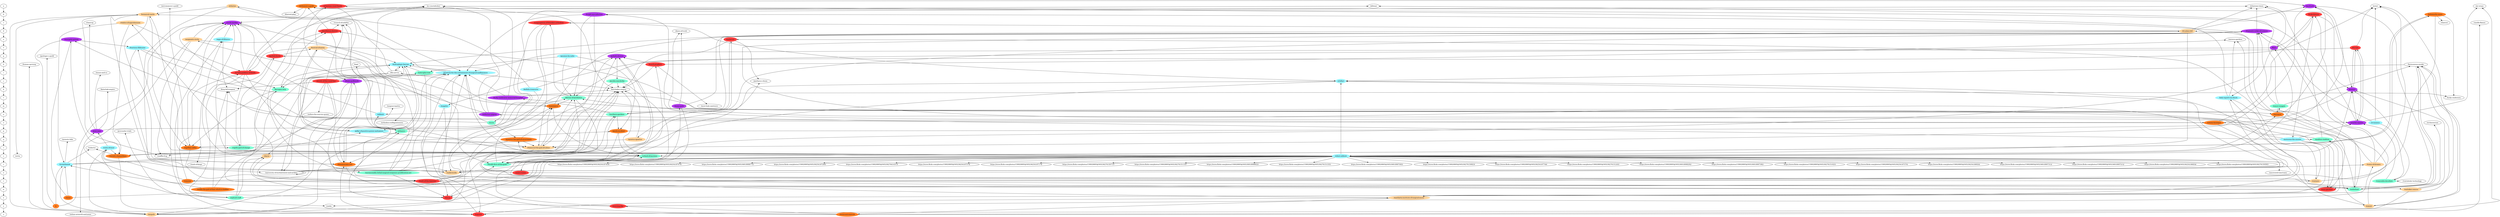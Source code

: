 digraph G {
a->b->c->d->e->f->g->h->i->j->k->l->m->n->o->p->q->r->s->t->u->v->w->x->y->z;
{ rank=same;
a;
"/aldonar";
"/atlantean-times";
"/air-wisps";
"/atlantaz" [color=burlywood1,style=filled];
"/ac-constabulary";
"/astari";
"/astromancer-s-guild";
"/atlantean-royal-family" [color=brown1,style=filled];
"/alchemist-s-guild" [color=chocolate1,style=filled];
"/aardvark" [color=darkorchid2,style=filled];
}
{ rank=same;
b;
"/botanical-castle" [color=burlywood1,style=filled];
"/bright-eye-infection" [color=darkorchid2,style=filled];
"/behemoths-maze" [color=chocolate1,style=filled];
"/byak-district" [color=brown1,style=filled];
"/blasted-plain";
}
{ rank=same;
c;
"/chalice-of-apprehension" [color=burlywood1,style=filled];
"/clantrop";
"/clantrot";
"/council-of-nobility";
"/congregation-of-literalist-orthodoxy" [color=brown1,style=filled];
"/candle-flames";
"/circle-market" [color=darkorchid2,style=filled];
}
{ rank=same;
d;
"/distillation-district" [color=brown1,style=filled];
"/drunken-bill" [color=burlywood1,style=filled];
"/dawn-of-truth";
"/dogmatic-order-of-science" [color=darkorchid2,style=filled];
}
{ rank=same;
e;
"/enigmatic-circle" [color=burlywood1,style=filled];
"/energetic-prison" [color=darkorchid2,style=filled];
"/eggs-of-illitarus" [color=cadetblue1,style=filled];
"/eastern-gardens";
"/embernix" [color=brown1,style=filled];
}
{ rank=same;
f;
"/fra-mal" [color=brown1,style=filled];
"/fleas" [color=darkorchid2,style=filled];
"/fractious-filibuster" [color=cadetblue1,style=filled];
"/festival-of-amity" [color=burlywood1,style=filled];
}
{ rank=same;
g;
"/goliath-district" [color=darkorchid2,style=filled];
"/geologer-s-guild";
"/garboil-docks" [color=brown1,style=filled];
"/gnomes-by-oolio" [color=cadetblue1,style=filled];
}
{ rank=same;
h;
"/hooch-prophets" [color=brown1,style=filled];
"/harmonious-monks";
"/hept";
"/human-uprising";
"/hydroplegic-barrier" [color=cadetblue1,style=filled];
}
{ rank=same;
i;
"/institute-for-the-containment-of-magical-malfeasance" [color=cadetblue1,style=filled];
"/imbroglia-trail" [color=aquamarine,style=filled];
"/immis-and-co";
"/ifiic-juvvio";
"/invidia-goddess-of-death" [color=brown1,style=filled];
}
{ rank=same;
j;
"/j-hillari" [color=cadetblue1,style=filled];
"/jewels-of-the-royal-line" [color=brown1,style=filled];
"/javelin-warshrike" [color=aquamarine,style=filled];
"/janthara-s-doom";
"/jhaan-godhands" [color=darkorchid2,style=filled];
}
{ rank=same;
k;
"/kerogen-carp" [color=aquamarine,style=filled];
"/kintaro" [color=darkorchid2,style=filled];
"/king-lef-trangour";
"/kellebs-treasures" [color=cadetblue1,style=filled];
"/katachak-empire";
"/katchakan-empire";
}
{ rank=same;
l;
"/lady-ingrid-von-dutch" [color=cadetblue1,style=filled];
"/lucky-cinderarm-memorial-hospital" [color=darkorchid2,style=filled];
"/lucky-cinderarm";
"/library-of-aesthetics" [color=aquamarine,style=filled];
}
{ rank=same;
m;
"/many-path" [color=darkorchid2,style=filled];
"/mayor-magpie" [color=aquamarine,style=filled];
"/magnecropolus";
"/most-holy-santizuro";
"/menizance" [color=chocolate1,style=filled];
"/magelor" [color=cadetblue1,style=filled];
}
{ rank=same;
n;
"/nibbish" [color=cadetblue1,style=filled];
"/nefarious-pigeon" [color=darkorchid2,style=filled];
"/naysayer" [color=chocolate1,style=filled];
"/northern-gardens" [color=aquamarine,style=filled];
"/nefara-the-warrior-queen";
}
{ rank=same;
o;
"/occra" [color=aquamarine,style=filled];
"/oracles-square" [color=darkorchid2,style=filled];
"/ovumancy" [color=cadetblue1,style=filled];
"/orthodox-conflagrationists";
"/orchesterium";
"/oshras-boutique" [color=chocolate1,style=filled];
}
{ rank=same;
p;
"/pian-mao" [color=darkorchid2,style=filled];
"/paula-incident" [color=chocolate1,style=filled];
"/pillar-of-positive-power-and-peace" [color=cadetblue1,style=filled];
"/pthanics" [color=aquamarine,style=filled];
"/provendor-trials";
}
{ rank=same;
q;
"/quinsena-the-unseen" [color=cadetblue1,style=filled];
"/quantus-the-god-of-uncertainty" [color=chocolate1,style=filled];
"/quintus-ignatius" [color=burlywood1,style=filled];
"/quixotic-lake";
"/qualitor-stadium" [color=aquamarine,style=filled];
}
{ rank=same;
r;
"/redactor";
"/rhamosul-the-god-of-colour" [color=burlywood1,style=filled];
"/rigello-god-of-change" [color=aquamarine,style=filled];
"/rigellian-influx" [color=chocolate1,style=filled];
"/ruins-of-muir" [color=cadetblue1,style=filled];
}
{ rank=same;
s;
"/sirita";
"/snaffle-frog";
"/skarm" [color=burlywood1,style=filled];
"/school-of-mystery" [color=aquamarine,style=filled];
"/silent-nibbish" [color=cadetblue1,style=filled];
"/society-of-guardians" [color=chocolate1,style=filled];
}
{ rank=same;
t;
"https://www.flickr.com/photos/158929895@N05/36254187744/";
"/tyranthanok" [color=cadetblue1,style=filled];
"https://www.flickr.com/photos/158929895@N05/36276151243/";
"https://www.flickr.com/photos/158929895@N05/36918998292/";
"https://www.flickr.com/photos/158929895@N05/36918997382/";
"/thrallr-first-of-the-gods" [color=aquamarine,style=filled];
"https://www.flickr.com/photos/158929895@N05/36276151023/";
"https://www.flickr.com/photos/158929895@N05/36254187374/";
"https://www.flickr.com/photos/158929895@N05/36254186924/";
"https://www.flickr.com/photos/158929895@N05/36918997312/";
"https://www.flickr.com/photos/158929895@N05/36918997212/";
"https://www.flickr.com/photos/158929895@N05/36254186834/";
"https://www.flickr.com/photos/158929895@N05/36276150583/";
"https://www.flickr.com/photos/158929895@N05/36254187454/";
"https://www.flickr.com/photos/158929895@N05/36254187074/";
"https://www.flickr.com/photos/158929895@N05/36918998772/";
"/thaumocratic-era" [color=chocolate1,style=filled];
"https://www.flickr.com/photos/158929895@N05/36254187264/";
"https://www.flickr.com/photos/158929895@N05/36276414313/";
"/tower-of-dreams" [color=burlywood1,style=filled];
"https://www.flickr.com/photos/158929895@N05/36254187574/";
"/tomb-of-kings";
"https://www.flickr.com/photos/158929895@N05/36254187174/";
"https://www.flickr.com/photos/158929895@N05/36276150713/";
"https://www.flickr.com/photos/158929895@N05/36276151133/";
"https://www.flickr.com/photos/158929895@N05/36918998622/";
"https://www.flickr.com/photos/158929895@N05/36276151333/";
"https://www.flickr.com/photos/158929895@N05/36918997402/";
"https://www.flickr.com/photos/158929895@N05/36276150823/";
}
{ rank=same;
u;
"/underworks" [color=burlywood1,style=filled];
"/unary-tower" [color=brown1,style=filled];
"/unreasonably-lethal-magical-weaponry-proliferation-act" [color=aquamarine,style=filled];
"/uncovered-sanctuary";
"/university-of-enchantment-and-artifice";
}
{ rank=same;
v;
"/venerable-decollate" [color=aquamarine,style=filled];
"/venorax" [color=chocolate1,style=filled];
"/vault-of-the-heavens" [color=brown1,style=filled];
"/vintners" [color=burlywood1,style=filled];
"/voxtubular-technology";
}
{ rank=same;
w;
"/waldo-the-god-of-that-which-is-hidden" [color=chocolate1,style=filled];
"/wattaker-census" [color=burlywood1,style=filled];
"/west-gardens" [color=brown1,style=filled];
"/webwheel" [color=aquamarine,style=filled];
}
{ rank=same;
x;
"/xiphoid-staff" [color=aquamarine,style=filled];
"/xanar" [color=chocolate1,style=filled];
"/xanthatta-institute-of-magical-music" [color=burlywood1,style=filled];
"/xia-qu" [color=brown1,style=filled];
}
{ rank=same;
y;
"/y" [color=chocolate1,style=filled];
"/yamati" [color=burlywood1,style=filled];
"/yawning-day" [color=brown1,style=filled];
"/yanko";
}
{ rank=same;
z;
"/zorya-astronavich" [color=chocolate1,style=filled];
"/zargoth" [color=burlywood1,style=filled];
"/zelnas-astaroth-and-jones";
"/zygrites" [color=brown1,style=filled];
}
"/botanical-castle" -> "/sirita";
"/botanical-castle" -> "/underworks";
"/botanical-castle" -> "/snaffle-frog";
"/botanical-castle" -> "/thaumocratic-era";
"/botanical-castle" -> "/rigellian-influx";
"/occra" -> "/institute-for-the-containment-of-magical-malfeasance";
"/occra" -> "/king-lef-trangour";
"/occra" -> "/quantus-the-god-of-uncertainty";
"/fra-mal" -> "/institute-for-the-containment-of-magical-malfeasance";
"/fra-mal" -> "/oracles-square";
"/fra-mal" -> "/kintaro";
"/fra-mal" -> "/astari";
"/venerable-decollate" -> "/oracles-square";
"/venerable-decollate" -> "/kintaro";
"/venerable-decollate" -> "/voxtubular-technology";
"/underworks" -> "/j-hillari";
"/underworks" -> "/kerogen-carp";
"/underworks" -> "/distillation-district";
"/hooch-prophets" -> "/goliath-district";
"/hooch-prophets" -> "/eastern-gardens";
"/hooch-prophets" -> "/most-holy-santizuro";
"/hooch-prophets" -> "/katchakan-empire";
"/institute-for-the-containment-of-magical-malfeasance" -> "/distillation-district";
"/institute-for-the-containment-of-magical-malfeasance" -> "/hydroplegic-barrier";
"/institute-for-the-containment-of-magical-malfeasance" -> "/university-of-enchantment-and-artifice";
"/institute-for-the-containment-of-magical-malfeasance" -> "/katchakan-empire";
"/j-hillari" -> "/rhamosul-the-god-of-colour";
"/j-hillari" -> "/wattaker-census";
"/j-hillari" -> "/society-of-guardians";
"/tyranthanok" -> "/goliath-district";
"/tyranthanok" -> "/redactor";
"/tyranthanok" -> "/zargoth";
"/tyranthanok" -> "/quixotic-lake";
"/tyranthanok" -> "/hydroplegic-barrier";
"/waldo-the-god-of-that-which-is-hidden" -> "/pian-mao";
"/waldo-the-god-of-that-which-is-hidden" -> "/king-lef-trangour";
"/waldo-the-god-of-that-which-is-hidden" -> "/hydroplegic-barrier";
"/chalice-of-apprehension" -> "/tyranthanok";
"/chalice-of-apprehension" -> "/society-of-guardians";
"/chalice-of-apprehension" -> "/invidia-goddess-of-death";
"/thrallr-first-of-the-gods" -> "/hooch-prophets";
"/thrallr-first-of-the-gods" -> "/goliath-district";
"/thrallr-first-of-the-gods" -> "/janthara-s-doom";
"/thrallr-first-of-the-gods" -> "/dogmatic-order-of-science";
"/thrallr-first-of-the-gods" -> "/menizance";
"/harmonious-monks" -> "/j-hillari";
"/harmonious-monks" -> "/yamati";
"/harmonious-monks" -> "/webwheel";
"/unary-tower" -> "/tower-of-dreams";
"/unary-tower" -> "/library-of-aesthetics";
"/nibbish" -> "/hept";
"/nibbish" -> "/council-of-nobility";
"/nibbish" -> "/circle-market";
"/kerogen-carp" -> "/distillation-district";
"/kerogen-carp" -> "/vault-of-the-heavens";
"/kerogen-carp" -> "/rigellian-influx";
"/xiphoid-staff" -> "/skarm";
"/xiphoid-staff" -> "/ac-constabulary";
"/xiphoid-staff" -> "/provendor-trials";
"/xiphoid-staff" -> "/katchakan-empire";
"/jewels-of-the-royal-line" -> "/institute-for-the-containment-of-magical-malfeasance";
"/jewels-of-the-royal-line" -> "/skarm";
"/jewels-of-the-royal-line" -> "/imbroglia-trail";
"/jewels-of-the-royal-line" -> "/king-lef-trangour";
"/jewels-of-the-royal-line" -> "/vault-of-the-heavens";
"/jewels-of-the-royal-line" -> "/jhaan-godhands";
"/jewels-of-the-royal-line" -> "/council-of-nobility";
"/jewels-of-the-royal-line" -> "/nefara-the-warrior-queen";
"/jewels-of-the-royal-line" -> "/university-of-enchantment-and-artifice";
"/goliath-district" -> "/thrallr-first-of-the-gods";
"/goliath-district" -> "/javelin-warshrike";
"/goliath-district" -> "/magelor";
"/zorya-astronavich" -> "/institute-for-the-containment-of-magical-malfeasance";
"/zorya-astronavich" -> "/air-wisps";
"/zorya-astronavich" -> "/yawning-day";
"/zorya-astronavich" -> "/candle-flames";
"/zorya-astronavich" -> "/circle-market";
"/oracles-square" -> "/aldonar";
"/oracles-square" -> "/fra-mal";
"/oracles-square" -> "/kintaro";
"/oracles-square" -> "/air-wisps";
"/pian-mao" -> "/clantrop";
"/pian-mao" -> "/immis-and-co";
"/pian-mao" -> "/katachak-empire";
"/pian-mao" -> "/library-of-aesthetics";
"/skarm" -> "/school-of-mystery";
"/skarm" -> "/eggs-of-illitarus";
"/skarm" -> "/xia-qu";
"/zargoth" -> "/botanical-castle";
"/zargoth" -> "/human-uprising";
"/zargoth" -> "/pthanics";
"/enigmatic-circle" -> "/snaffle-frog";
"/enigmatic-circle" -> "/zelnas-astaroth-and-jones";
"/enigmatic-circle" -> "/hydroplegic-barrier";
"/enigmatic-circle" -> "/circle-market";
"/kintaro" -> "/fra-mal";
"/kintaro" -> "/oshras-boutique";
"/kintaro" -> "/alchemist-s-guild";
"/energetic-prison" -> "/society-of-guardians";
"/energetic-prison" -> "/zygrites";
"/energetic-prison" -> "/fractious-filibuster";
"/javelin-warshrike" -> "/unary-tower";
"/javelin-warshrike" -> "/society-of-guardians";
"/javelin-warshrike" -> "/katchakan-empire";
"/school-of-mystery" -> "/institute-for-the-containment-of-magical-malfeasance";
"/school-of-mystery" -> "/behemoths-maze";
"/school-of-mystery" -> "/webwheel";
"/school-of-mystery" -> "/katchakan-empire";
"/imbroglia-trail" -> "/thaumocratic-era";
"/imbroglia-trail" -> "/hydroplegic-barrier";
"/rhamosul-the-god-of-colour" -> "/thrallr-first-of-the-gods";
"/rhamosul-the-god-of-colour" -> "/library-of-aesthetics";
"/rhamosul-the-god-of-colour" -> "/menizance";
"/ovumancy" -> "/venerable-decollate";
"/ovumancy" -> "/astari";
"/ovumancy" -> "/dogmatic-order-of-science";
"/nefarious-pigeon" -> "/enigmatic-circle";
"/nefarious-pigeon" -> "/ac-constabulary";
"/nefarious-pigeon" -> "/hydroplegic-barrier";
"/quinsena-the-unseen" -> "/oracles-square";
"/quinsena-the-unseen" -> "/nefarious-pigeon";
"/quinsena-the-unseen" -> "/xanthatta-institute-of-magical-music";
"/quinsena-the-unseen" -> "/west-gardens";
"/quinsena-the-unseen" -> "/library-of-aesthetics";
"/quinsena-the-unseen" -> "/qualitor-stadium";
"/y" -> "/tyranthanok";
"/y" -> "/geologer-s-guild";
"/y" -> "/circle-market";
"/eggs-of-illitarus" -> "/king-lef-trangour";
"/eggs-of-illitarus" -> "/circle-market";
"/many-path" -> "/xia-qu";
"/many-path" -> "/dawn-of-truth";
"/many-path" -> "/dogmatic-order-of-science";
"/many-path" -> "/webwheel";
"/silent-nibbish" -> "/botanical-castle";
"/silent-nibbish" -> "https://www.flickr.com/photos/158929895@N05/36254187744/";
"/silent-nibbish" -> "/underworks";
"/silent-nibbish" -> "/j-hillari";
"/silent-nibbish" -> "https://www.flickr.com/photos/158929895@N05/36276151243/";
"/silent-nibbish" -> "https://www.flickr.com/photos/158929895@N05/36918998292/";
"/silent-nibbish" -> "https://www.flickr.com/photos/158929895@N05/36918997382/";
"/silent-nibbish" -> "/nibbish";
"/silent-nibbish" -> "https://www.flickr.com/photos/158929895@N05/36276151023/";
"/silent-nibbish" -> "https://www.flickr.com/photos/158929895@N05/36254187374/";
"/silent-nibbish" -> "https://www.flickr.com/photos/158929895@N05/36254186924/";
"/silent-nibbish" -> "https://www.flickr.com/photos/158929895@N05/36918997312/";
"/silent-nibbish" -> "https://www.flickr.com/photos/158929895@N05/36918997212/";
"/silent-nibbish" -> "/zargoth";
"/silent-nibbish" -> "https://www.flickr.com/photos/158929895@N05/36254186834/";
"/silent-nibbish" -> "/kintaro";
"/silent-nibbish" -> "https://www.flickr.com/photos/158929895@N05/36276150583/";
"/silent-nibbish" -> "https://www.flickr.com/photos/158929895@N05/36254187454/";
"/silent-nibbish" -> "https://www.flickr.com/photos/158929895@N05/36254187074/";
"/silent-nibbish" -> "/quantus-the-god-of-uncertainty";
"/silent-nibbish" -> "https://www.flickr.com/photos/158929895@N05/36918998772/";
"/silent-nibbish" -> "/naysayer";
"/silent-nibbish" -> "/uncovered-sanctuary";
"/silent-nibbish" -> "https://www.flickr.com/photos/158929895@N05/36254187264/";
"/silent-nibbish" -> "https://www.flickr.com/photos/158929895@N05/36276414313/";
"/silent-nibbish" -> "/yamati";
"/silent-nibbish" -> "/yanko";
"/silent-nibbish" -> "https://www.flickr.com/photos/158929895@N05/36254187574/";
"/silent-nibbish" -> "https://www.flickr.com/photos/158929895@N05/36254187174/";
"/silent-nibbish" -> "https://www.flickr.com/photos/158929895@N05/36276150713/";
"/silent-nibbish" -> "/fleas";
"/silent-nibbish" -> "https://www.flickr.com/photos/158929895@N05/36276151133/";
"/silent-nibbish" -> "https://www.flickr.com/photos/158929895@N05/36918998622/";
"/silent-nibbish" -> "/fractious-filibuster";
"/silent-nibbish" -> "https://www.flickr.com/photos/158929895@N05/36276151333/";
"/silent-nibbish" -> "https://www.flickr.com/photos/158929895@N05/36918997402/";
"/silent-nibbish" -> "/circle-market";
"/silent-nibbish" -> "https://www.flickr.com/photos/158929895@N05/36276150823/";
"/xanar" -> "/tyranthanok";
"/xanar" -> "/energetic-prison";
"/xanar" -> "/many-path";
"/quantus-the-god-of-uncertainty" -> "/goliath-district";
"/quantus-the-god-of-uncertainty" -> "/rhamosul-the-god-of-colour";
"/quantus-the-god-of-uncertainty" -> "/zygrites";
"/venorax" -> "/vault-of-the-heavens";
"/venorax" -> "/ruins-of-muir";
"/venorax" -> "/invidia-goddess-of-death";
"/distillation-district" -> "/vintners";
"/distillation-district" -> "/council-of-nobility";
"/distillation-district" -> "/alchemist-s-guild";
"/wattaker-census" -> "/kintaro";
"/wattaker-census" -> "/astari";
"/wattaker-census" -> "/zygrites";
"/kellebs-treasures" -> "/underworks";
"/kellebs-treasures" -> "/atlantaz";
"/kellebs-treasures" -> "/astari";
"/paula-incident" -> "/thrallr-first-of-the-gods";
"/paula-incident" -> "/school-of-mystery";
"/paula-incident" -> "/aardvark";
"/naysayer" -> "/west-gardens";
"/naysayer" -> "/mayor-magpie";
"/naysayer" -> "/aardvark";
"/lady-ingrid-von-dutch" -> "/underworks";
"/lady-ingrid-von-dutch" -> "/vintners";
"/lady-ingrid-von-dutch" -> "/ac-constabulary";
"/lady-ingrid-von-dutch" -> "/eastern-gardens";
"/ifiic-juvvio" -> "/botanical-castle";
"/ifiic-juvvio" -> "/kerogen-carp";
"/ifiic-juvvio" -> "/pthanics";
"/ifiic-juvvio" -> "/hydroplegic-barrier";
"/northern-gardens" -> "/paula-incident";
"/northern-gardens" -> "/ifiic-juvvio";
"/northern-gardens" -> "/embernix";
"/quintus-ignatius" -> "/rigellian-influx";
"/quintus-ignatius" -> "/katchakan-empire";
"/bright-eye-infection" -> "/institute-for-the-containment-of-magical-malfeasance";
"/bright-eye-infection" -> "/rhamosul-the-god-of-colour";
"/bright-eye-infection" -> "/library-of-aesthetics";
"/behemoths-maze" -> "/school-of-mystery";
"/behemoths-maze" -> "/vault-of-the-heavens";
"/behemoths-maze" -> "/clantrot";
"/behemoths-maze" -> "/lucky-cinderarm";
"/society-of-guardians" -> "/redactor";
"/society-of-guardians" -> "/pillar-of-positive-power-and-peace";
"/society-of-guardians" -> "/zygrites";
"/byak-district" -> "/kintaro";
"/byak-district" -> "/quinsena-the-unseen";
"/byak-district" -> "/fleas";
"/xanthatta-institute-of-magical-music" -> "/institute-for-the-containment-of-magical-malfeasance";
"/xanthatta-institute-of-magical-music" -> "/zorya-astronavich";
"/xanthatta-institute-of-magical-music" -> "/lady-ingrid-von-dutch";
"/vault-of-the-heavens" -> "/skarm";
"/vault-of-the-heavens" -> "/menizance";
"/vault-of-the-heavens" -> "/katchakan-empire";
"/jhaan-godhands" -> "/snaffle-frog";
"/jhaan-godhands" -> "/zargoth";
"/jhaan-godhands" -> "/venorax";
"/unreasonably-lethal-magical-weaponry-proliferation-act" -> "/institute-for-the-containment-of-magical-malfeasance";
"/unreasonably-lethal-magical-weaponry-proliferation-act" -> "/xia-qu";
"/unreasonably-lethal-magical-weaponry-proliferation-act" -> "/ac-constabulary";
"/unreasonably-lethal-magical-weaponry-proliferation-act" -> "/magnecropolus";
"/unreasonably-lethal-magical-weaponry-proliferation-act" -> "/katchakan-empire";
"/atlantaz" -> "/botanical-castle";
"/atlantaz" -> "/institute-for-the-containment-of-magical-malfeasance";
"/atlantaz" -> "/unreasonably-lethal-magical-weaponry-proliferation-act";
"/west-gardens" -> "/king-lef-trangour";
"/west-gardens" -> "/northern-gardens";
"/west-gardens" -> "/bright-eye-infection";
"/vintners" -> "/northern-gardens";
"/vintners" -> "/byak-district";
"/vintners" -> "/eastern-gardens";
"/xia-qu" -> "/thrallr-first-of-the-gods";
"/xia-qu" -> "/harmonious-monks";
"/xia-qu" -> "/eggs-of-illitarus";
"/thaumocratic-era" -> "/jhaan-godhands";
"/thaumocratic-era" -> "/hydroplegic-barrier";
"/thaumocratic-era" -> "/webwheel";
"/garboil-docks" -> "/yanko";
"/garboil-docks" -> "/circle-market";
"/garboil-docks" -> "/festival-of-amity";
"/pillar-of-positive-power-and-peace" -> "/atlantean-times";
"/pillar-of-positive-power-and-peace" -> "/rhamosul-the-god-of-colour";
"/pillar-of-positive-power-and-peace" -> "/festival-of-amity";
"/mayor-magpie" -> "/harmonious-monks";
"/mayor-magpie" -> "/naysayer";
"/mayor-magpie" -> "/atlantean-royal-family";
"/mayor-magpie" -> "/dogmatic-order-of-science";
"/yamati" -> "/harmonious-monks";
"/yamati" -> "/embernix";
"/yamati" -> "/qualitor-stadium";
"/yawning-day" -> "/school-of-mystery";
"/yawning-day" -> "/tower-of-dreams";
"/yawning-day" -> "/pthanics";
"/drunken-bill" -> "/nibbish";
"/drunken-bill" -> "/atlantean-times";
"/drunken-bill" -> "/silent-nibbish";
"/drunken-bill" -> "/congregation-of-literalist-orthodoxy";
"/drunken-bill" -> "/aardvark";
"/tower-of-dreams" -> "/bright-eye-infection";
"/tower-of-dreams" -> "/astari";
"/tower-of-dreams" -> "/dogmatic-order-of-science";
"/lucky-cinderarm-memorial-hospital" -> "/occra";
"/lucky-cinderarm-memorial-hospital" -> "/institute-for-the-containment-of-magical-malfeasance";
"/lucky-cinderarm-memorial-hospital" -> "/ac-constabulary";
"/lucky-cinderarm-memorial-hospital" -> "/lucky-cinderarm";
"/zygrites" -> "/institute-for-the-containment-of-magical-malfeasance";
"/zygrites" -> "/xanthatta-institute-of-magical-music";
"/zygrites" -> "/thaumocratic-era";
"/atlantean-royal-family" -> "/jhaan-godhands";
"/atlantean-royal-family" -> "/thaumocratic-era";
"/atlantean-royal-family" -> "/aardvark";
"/oshras-boutique" -> "/energetic-prison";
"/oshras-boutique" -> "/byak-district";
"/oshras-boutique" -> "/vault-of-the-heavens";
"/fleas" -> "/atlantean-times";
"/fleas" -> "/lady-ingrid-von-dutch";
"/fleas" -> "/library-of-aesthetics";
"/rigello-god-of-change" -> "/chalice-of-apprehension";
"/rigello-god-of-change" -> "/paula-incident";
"/rigello-god-of-change" -> "/garboil-docks";
"/pthanics" -> "/institute-for-the-containment-of-magical-malfeasance";
"/pthanics" -> "/council-of-nobility";
"/pthanics" -> "/katchakan-empire";
"/alchemist-s-guild" -> "/blasted-plain";
"/alchemist-s-guild" -> "/circle-market";
"/alchemist-s-guild" -> "/katchakan-empire";
"/embernix" -> "/janthara-s-doom";
"/embernix" -> "/northern-gardens";
"/embernix" -> "/katchakan-empire";
"/dogmatic-order-of-science" -> "/atlantean-times";
"/dogmatic-order-of-science" -> "/quintus-ignatius";
"/dogmatic-order-of-science" -> "/hydroplegic-barrier";
"/congregation-of-literalist-orthodoxy" -> "/j-hillari";
"/congregation-of-literalist-orthodoxy" -> "/zargoth";
"/congregation-of-literalist-orthodoxy" -> "/rhamosul-the-god-of-colour";
"/congregation-of-literalist-orthodoxy" -> "/pillar-of-positive-power-and-peace";
"/rigellian-influx" -> "/vault-of-the-heavens";
"/rigellian-influx" -> "/astromancer-s-guild";
"/rigellian-influx" -> "/rigello-god-of-change";
"/fractious-filibuster" -> "/kerogen-carp";
"/fractious-filibuster" -> "/naysayer";
"/fractious-filibuster" -> "/thaumocratic-era";
"/ruins-of-muir" -> "/xiphoid-staff";
"/ruins-of-muir" -> "/pian-mao";
"/ruins-of-muir" -> "/zargoth";
"/ruins-of-muir" -> "/society-of-guardians";
"/ruins-of-muir" -> "/university-of-enchantment-and-artifice";
"/hydroplegic-barrier" -> "/kerogen-carp";
"/hydroplegic-barrier" -> "/ifiic-juvvio";
"/hydroplegic-barrier" -> "/thaumocratic-era";
"/gnomes-by-oolio" -> "/imbroglia-trail";
"/gnomes-by-oolio" -> "/paula-incident";
"/gnomes-by-oolio" -> "/library-of-aesthetics";
"/library-of-aesthetics" -> "/thrallr-first-of-the-gods";
"/library-of-aesthetics" -> "/congregation-of-literalist-orthodoxy";
"/library-of-aesthetics" -> "/menizance";
"/circle-market" -> "/oshras-boutique";
"/circle-market" -> "/rigellian-influx";
"/circle-market" -> "/menizance";
"/festival-of-amity" -> "/thrallr-first-of-the-gods";
"/festival-of-amity" -> "/oracles-square";
"/festival-of-amity" -> "/orthodox-conflagrationists";
"/festival-of-amity" -> "/ac-constabulary";
"/festival-of-amity" -> "/pillar-of-positive-power-and-peace";
"/festival-of-amity" -> "/invidia-goddess-of-death";
"/menizance" -> "/school-of-mystery";
"/menizance" -> "/dogmatic-order-of-science";
"/qualitor-stadium" -> "/atlantean-times";
"/qualitor-stadium" -> "/xanthatta-institute-of-magical-music";
"/qualitor-stadium" -> "/lucky-cinderarm-memorial-hospital";
"/magelor" -> "/xia-qu";
"/magelor" -> "/garboil-docks";
"/magelor" -> "/webwheel";
"/university-of-enchantment-and-artifice" -> "/underworks";
"/university-of-enchantment-and-artifice" -> "/drunken-bill";
"/university-of-enchantment-and-artifice" -> "/university-of-enchantment-and-artifice";
"/university-of-enchantment-and-artifice" -> "/katchakan-empire";
"/webwheel" -> "/tyranthanok";
"/webwheel" -> "/harmonious-monks";
"/webwheel" -> "/orchesterium";
"/webwheel" -> "/drunken-bill";
"/webwheel" -> "/dawn-of-truth";
"/invidia-goddess-of-death" -> "/aldonar";
"/invidia-goddess-of-death" -> "/rhamosul-the-god-of-colour";
"/invidia-goddess-of-death" -> "/tomb-of-kings";
"/invidia-goddess-of-death" -> "/atlantean-royal-family";
"/invidia-goddess-of-death" -> "/rigello-god-of-change";
"/invidia-goddess-of-death" -> "/circle-market";
"/aardvark" -> "/rhamosul-the-god-of-colour";
"/aardvark" -> "/west-gardens";
}
